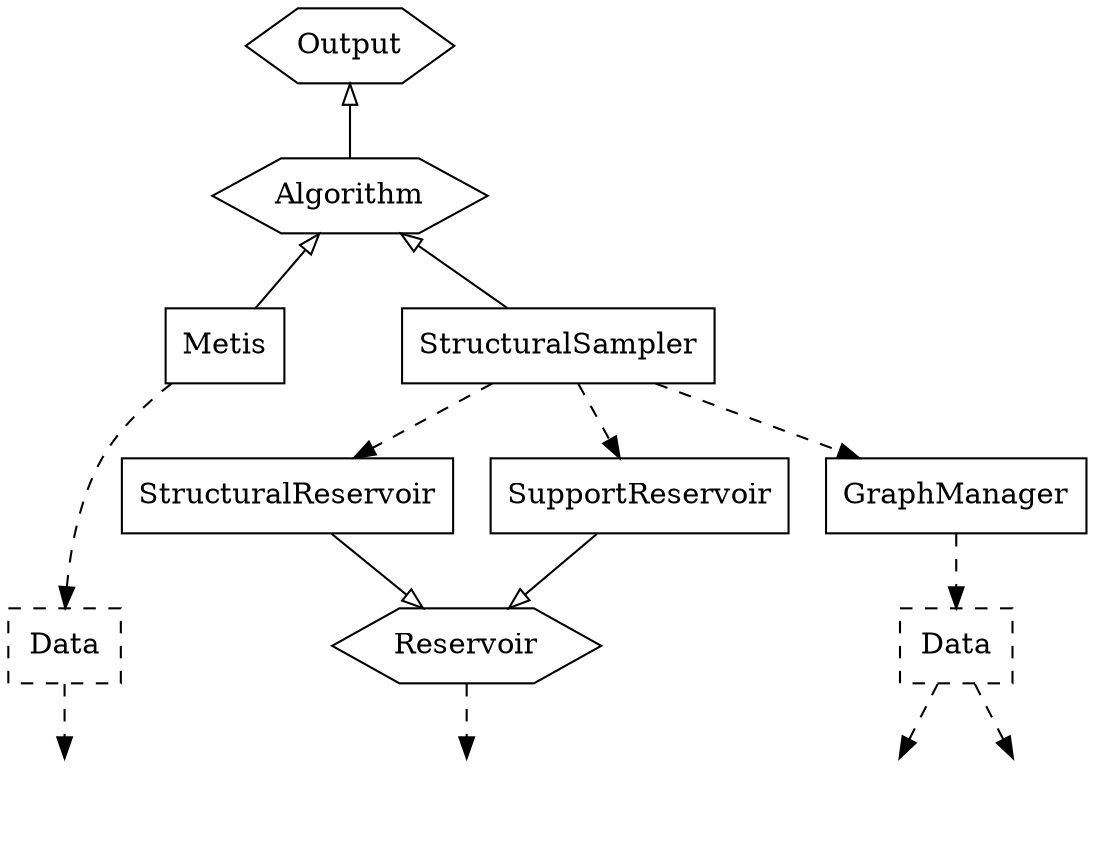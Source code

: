 digraph {
	
	layout = dot;
	node [shape = rect];

	Output [shape = hexagon];

	Algorithm [shape = hexagon];
	Output -> Algorithm [arrowtail = onormal, dir = back];
	
	Metis;
	Algorithm -> Metis [arrowtail = onormal, dir = back];
	Metis -> Data1 [style = dashed];
	Data1 [label = "Data", style = dashed];
	Data1Graph [image = "graph.gv.png", shape = none, label = ""];
	Data1 -> Data1Graph [style = dashed];
	
	StructuralSampler;
	Algorithm -> StructuralSampler [arrowtail = onormal, dir = back];
	StructuralSampler -> StructuralReservoir [style = dashed];
	StructuralSampler -> SupportReservoir [style = dashed];
	StructuralSampler -> GraphManager [style = dashed];
	
	Reservoir [shape = hexagon];
	ReservoirEdgeList [image = "edgelist.gv.png", shape = none, label = ""];
	Reservoir -> ReservoirEdgeList [style = dashed];
	
	StructuralReservoir;
	StructuralReservoir -> Reservoir [arrowhead = onormal];
	
	SupportReservoir;
	SupportReservoir -> Reservoir [arrowhead = onormal];
	
	GraphManager;
	GraphManager -> Data2 [style = dashed];
	Data2 [label = "Data", style = dashed];
	Data2 -> Cluster [style = dashed];
	Data2Graph [image = "graph.gv.png", shape = none, label = ""];
	Data2 -> Data2Graph [style = dashed];
	Cluster [image = "clustering.gv.png", shape = none, label = ""];
	
	{ Data1; Data2; rank = same; }
}